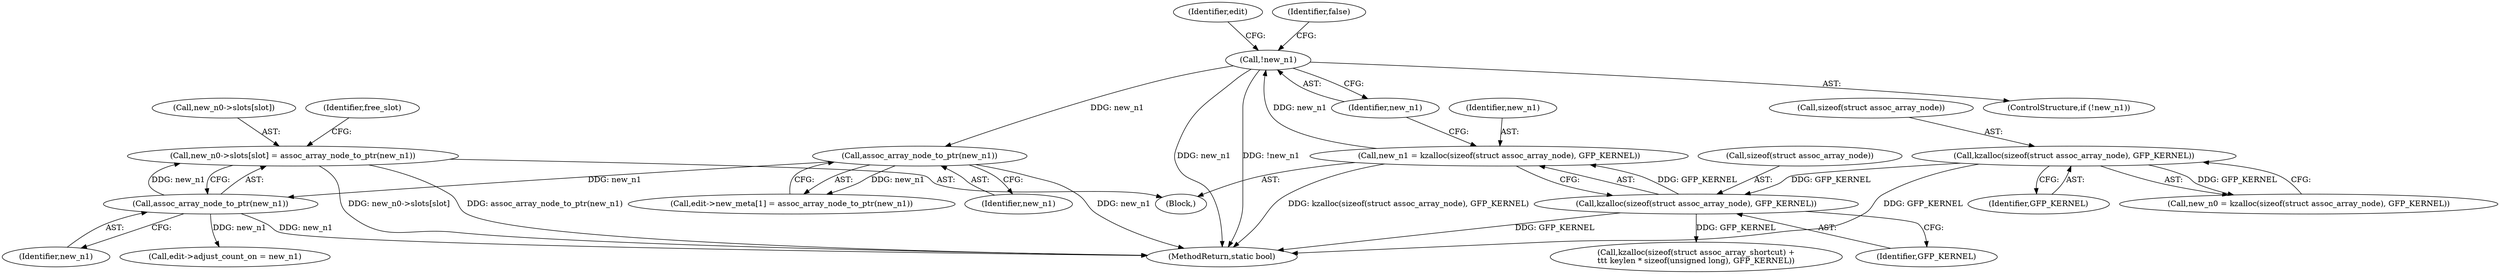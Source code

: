digraph "0_linux_ea6789980fdaa610d7eb63602c746bf6ec70cd2b@array" {
"1000579" [label="(Call,new_n0->slots[slot] = assoc_array_node_to_ptr(new_n1))"];
"1000585" [label="(Call,assoc_array_node_to_ptr(new_n1))"];
"1000299" [label="(Call,assoc_array_node_to_ptr(new_n1))"];
"1000289" [label="(Call,!new_n1)"];
"1000282" [label="(Call,new_n1 = kzalloc(sizeof(struct assoc_array_node), GFP_KERNEL))"];
"1000284" [label="(Call,kzalloc(sizeof(struct assoc_array_node), GFP_KERNEL))"];
"1000265" [label="(Call,kzalloc(sizeof(struct assoc_array_node), GFP_KERNEL))"];
"1000290" [label="(Identifier,new_n1)"];
"1000268" [label="(Identifier,GFP_KERNEL)"];
"1000283" [label="(Identifier,new_n1)"];
"1000300" [label="(Identifier,new_n1)"];
"1000588" [label="(Identifier,free_slot)"];
"1000586" [label="(Identifier,new_n1)"];
"1000285" [label="(Call,sizeof(struct assoc_array_node))"];
"1000579" [label="(Call,new_n0->slots[slot] = assoc_array_node_to_ptr(new_n1))"];
"1000287" [label="(Identifier,GFP_KERNEL)"];
"1000265" [label="(Call,kzalloc(sizeof(struct assoc_array_node), GFP_KERNEL))"];
"1000282" [label="(Call,new_n1 = kzalloc(sizeof(struct assoc_array_node), GFP_KERNEL))"];
"1000296" [label="(Identifier,edit)"];
"1000122" [label="(Block,)"];
"1000284" [label="(Call,kzalloc(sizeof(struct assoc_array_node), GFP_KERNEL))"];
"1000288" [label="(ControlStructure,if (!new_n1))"];
"1000299" [label="(Call,assoc_array_node_to_ptr(new_n1))"];
"1000293" [label="(Call,edit->new_meta[1] = assoc_array_node_to_ptr(new_n1))"];
"1000580" [label="(Call,new_n0->slots[slot])"];
"1000292" [label="(Identifier,false)"];
"1000289" [label="(Call,!new_n1)"];
"1000263" [label="(Call,new_n0 = kzalloc(sizeof(struct assoc_array_node), GFP_KERNEL))"];
"1000585" [label="(Call,assoc_array_node_to_ptr(new_n1))"];
"1001251" [label="(MethodReturn,static bool)"];
"1001059" [label="(Call,kzalloc(sizeof(struct assoc_array_shortcut) +\n\t\t\t keylen * sizeof(unsigned long), GFP_KERNEL))"];
"1000713" [label="(Call,edit->adjust_count_on = new_n1)"];
"1000266" [label="(Call,sizeof(struct assoc_array_node))"];
"1000579" -> "1000122"  [label="AST: "];
"1000579" -> "1000585"  [label="CFG: "];
"1000580" -> "1000579"  [label="AST: "];
"1000585" -> "1000579"  [label="AST: "];
"1000588" -> "1000579"  [label="CFG: "];
"1000579" -> "1001251"  [label="DDG: new_n0->slots[slot]"];
"1000579" -> "1001251"  [label="DDG: assoc_array_node_to_ptr(new_n1)"];
"1000585" -> "1000579"  [label="DDG: new_n1"];
"1000585" -> "1000586"  [label="CFG: "];
"1000586" -> "1000585"  [label="AST: "];
"1000585" -> "1001251"  [label="DDG: new_n1"];
"1000299" -> "1000585"  [label="DDG: new_n1"];
"1000585" -> "1000713"  [label="DDG: new_n1"];
"1000299" -> "1000293"  [label="AST: "];
"1000299" -> "1000300"  [label="CFG: "];
"1000300" -> "1000299"  [label="AST: "];
"1000293" -> "1000299"  [label="CFG: "];
"1000299" -> "1001251"  [label="DDG: new_n1"];
"1000299" -> "1000293"  [label="DDG: new_n1"];
"1000289" -> "1000299"  [label="DDG: new_n1"];
"1000289" -> "1000288"  [label="AST: "];
"1000289" -> "1000290"  [label="CFG: "];
"1000290" -> "1000289"  [label="AST: "];
"1000292" -> "1000289"  [label="CFG: "];
"1000296" -> "1000289"  [label="CFG: "];
"1000289" -> "1001251"  [label="DDG: new_n1"];
"1000289" -> "1001251"  [label="DDG: !new_n1"];
"1000282" -> "1000289"  [label="DDG: new_n1"];
"1000282" -> "1000122"  [label="AST: "];
"1000282" -> "1000284"  [label="CFG: "];
"1000283" -> "1000282"  [label="AST: "];
"1000284" -> "1000282"  [label="AST: "];
"1000290" -> "1000282"  [label="CFG: "];
"1000282" -> "1001251"  [label="DDG: kzalloc(sizeof(struct assoc_array_node), GFP_KERNEL)"];
"1000284" -> "1000282"  [label="DDG: GFP_KERNEL"];
"1000284" -> "1000287"  [label="CFG: "];
"1000285" -> "1000284"  [label="AST: "];
"1000287" -> "1000284"  [label="AST: "];
"1000284" -> "1001251"  [label="DDG: GFP_KERNEL"];
"1000265" -> "1000284"  [label="DDG: GFP_KERNEL"];
"1000284" -> "1001059"  [label="DDG: GFP_KERNEL"];
"1000265" -> "1000263"  [label="AST: "];
"1000265" -> "1000268"  [label="CFG: "];
"1000266" -> "1000265"  [label="AST: "];
"1000268" -> "1000265"  [label="AST: "];
"1000263" -> "1000265"  [label="CFG: "];
"1000265" -> "1001251"  [label="DDG: GFP_KERNEL"];
"1000265" -> "1000263"  [label="DDG: GFP_KERNEL"];
}
